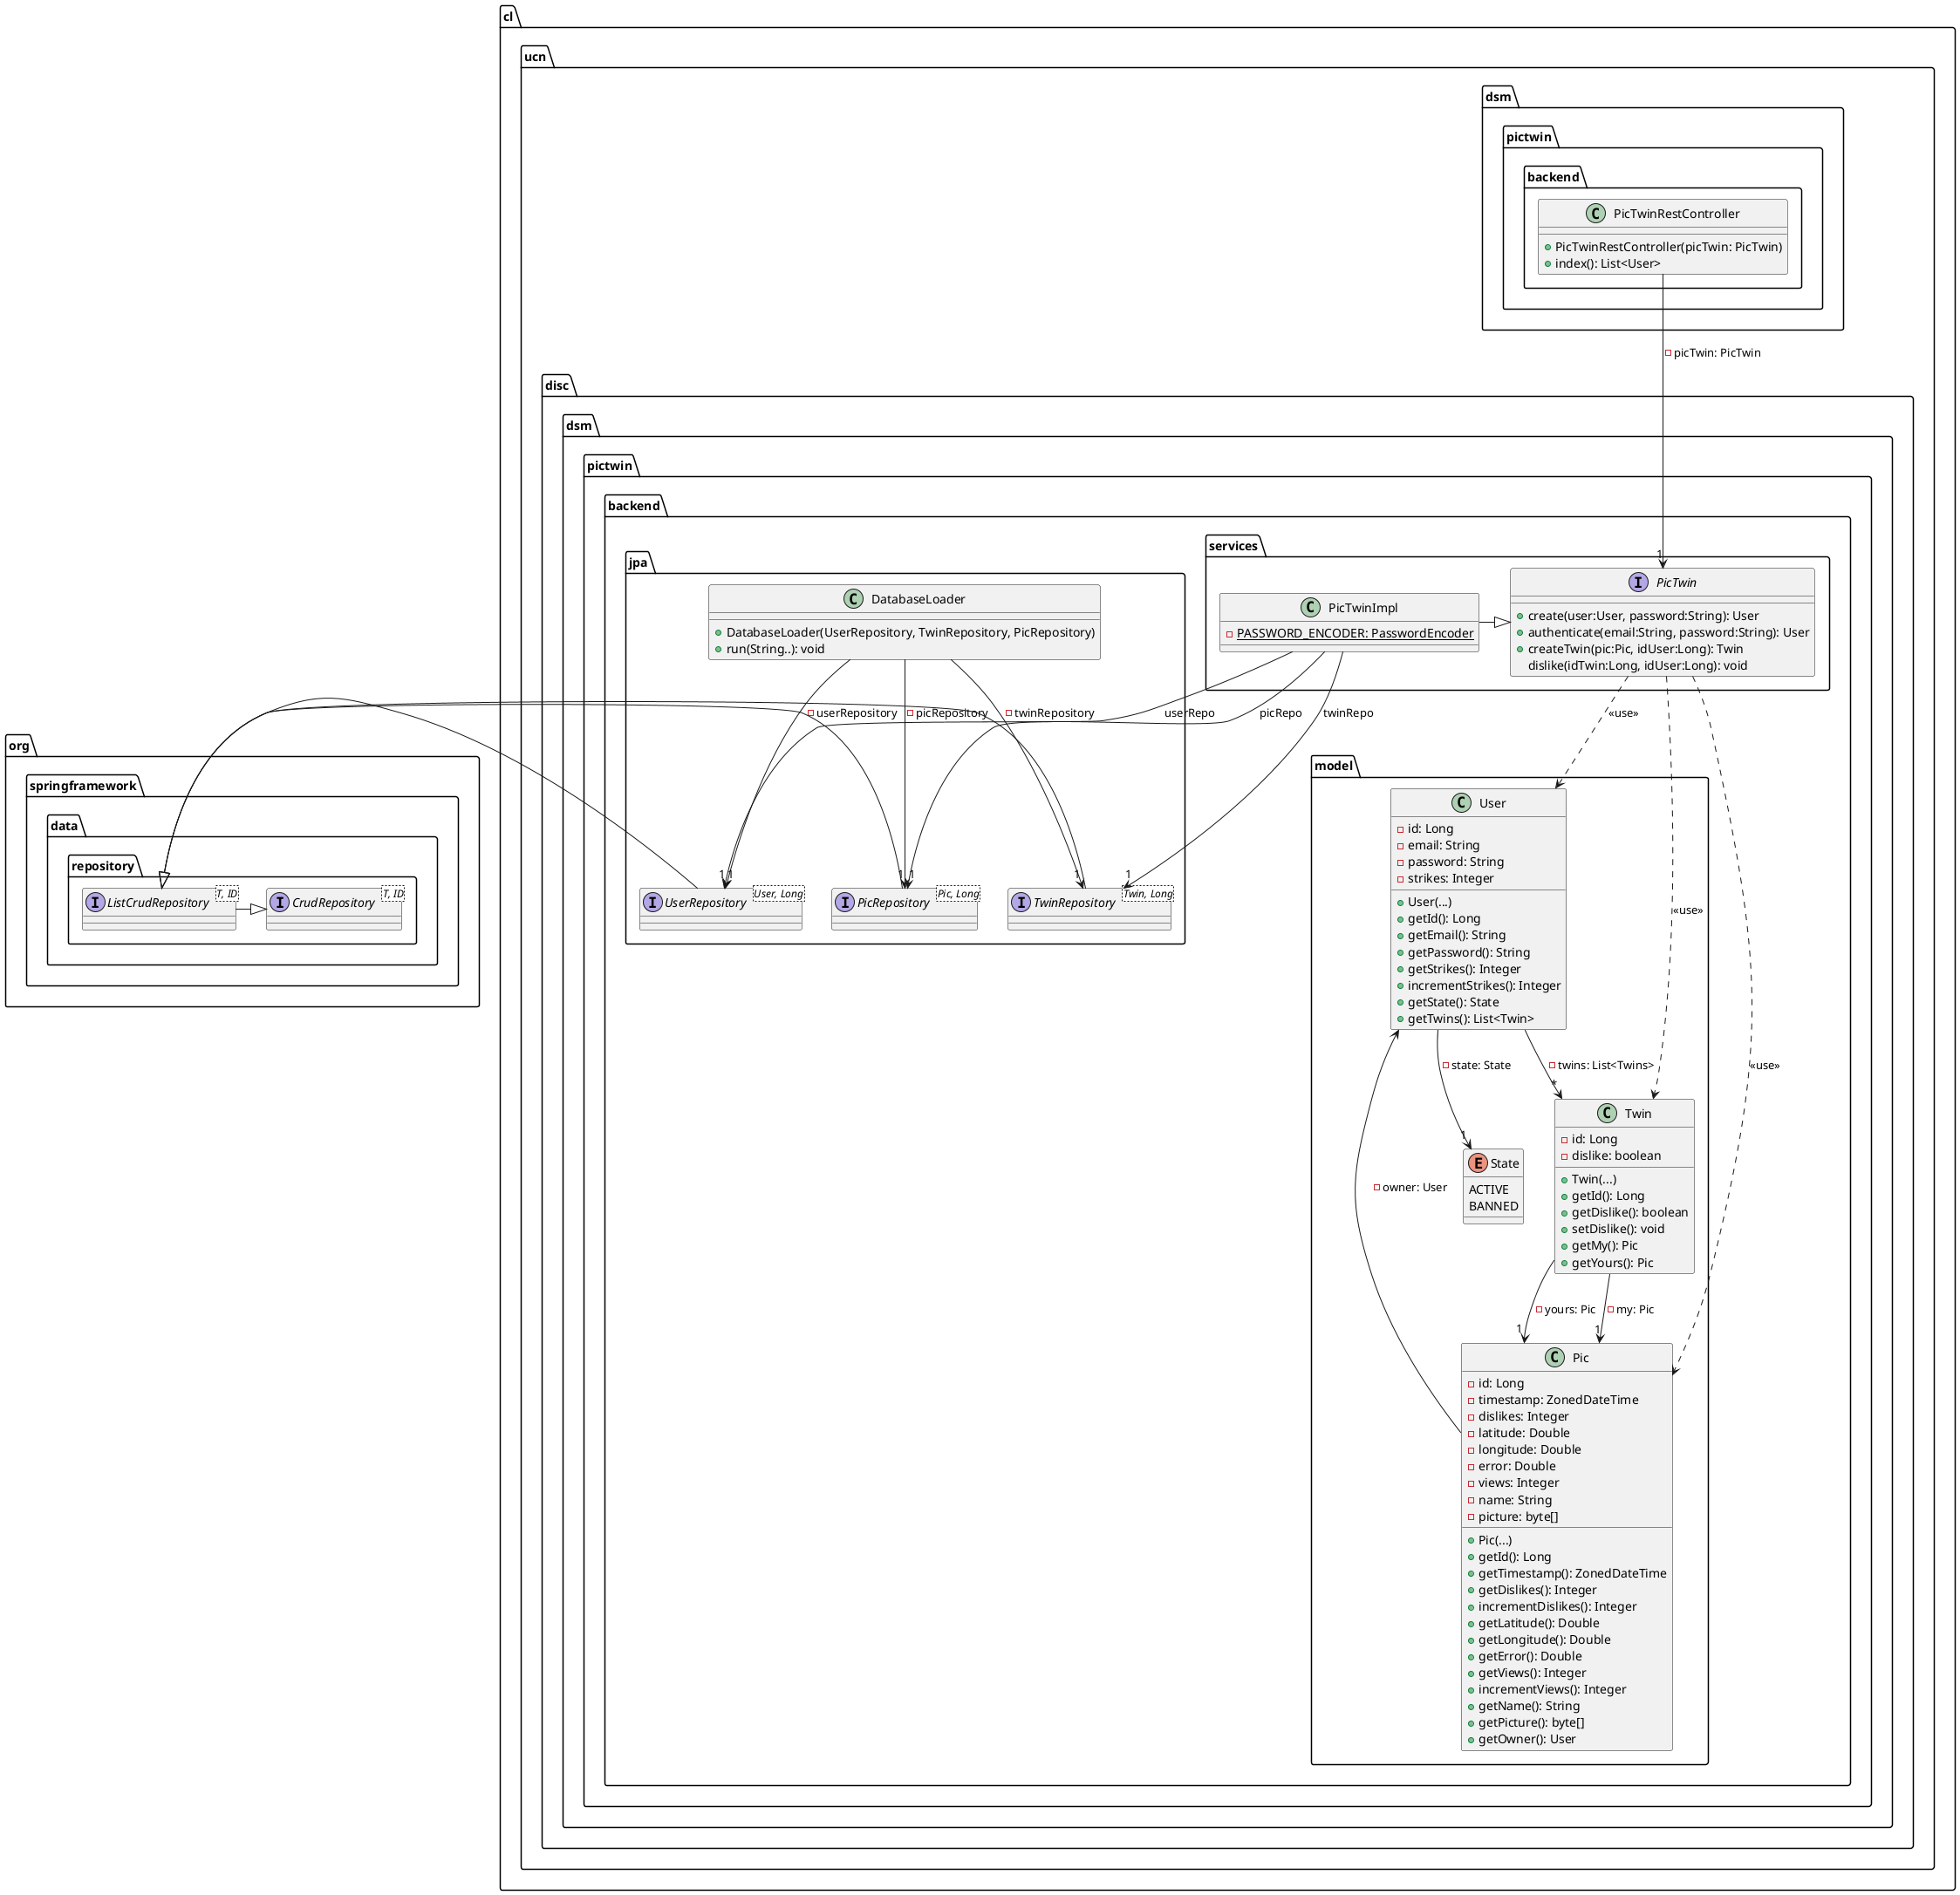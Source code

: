 @startuml
'https://plantuml.com/sequence-diagram

package cl.ucn.disc.dsm.pictwin.backend.model {
    class User{
        -id: Long
        -email: String
        -password: String
        -strikes: Integer

        +User(...)
        +getId(): Long
        +getEmail(): String
        +getPassword(): String
        +getStrikes(): Integer
        +incrementStrikes(): Integer
        +getState(): State
        +getTwins(): List<Twin>
    }

    class Twin{
        -id: Long
        -dislike: boolean

        +Twin(...)
        +getId(): Long
        +getDislike(): boolean
        +setDislike(): void
        +getMy(): Pic
        +getYours(): Pic
    }

    class Pic{
        -id: Long
        -timestamp: ZonedDateTime
        -dislikes: Integer
        -latitude: Double
        -longitude: Double
        -error: Double
        -views: Integer
        -name: String
        -picture: byte[]

        +Pic(...)
        +getId(): Long
        +getTimestamp(): ZonedDateTime
        +getDislikes(): Integer
        +incrementDislikes(): Integer
        +getLatitude(): Double
        +getLongitude(): Double
        +getError(): Double
        +getViews(): Integer
        +incrementViews(): Integer
        +getName(): String
        +getPicture(): byte[]
        +getOwner(): User
    }

    enum State{
        ACTIVE
        BANNED
    }
}

package org.springframework.data.repository {
    interface ListCrudRepository<T, ID>{}

    interface CrudRepository<T, ID>{}
}

package cl.ucn.disc.dsm.pictwin.backend.services {
    interface PicTwin{
        +create(user:User, password:String): User
        +authenticate(email:String, password:String): User
        +createTwin(pic:Pic, idUser:Long): Twin
        dislike(idTwin:Long, idUser:Long): void
    }

    class PicTwinImpl {
        {static}-PASSWORD_ENCODER: PasswordEncoder
    }
}

package cl.ucn.dsm.pictwin.backend {
    class PicTwinRestController {
        +PicTwinRestController(picTwin: PicTwin)
        +index(): List<User>
    }
}

package cl.ucn.disc.dsm.pictwin.backend.jpa {
    class DatabaseLoader {
        +DatabaseLoader(UserRepository, TwinRepository, PicRepository)
        +run(String..): void
    }

    interface UserRepository<User, Long> {}
    interface PicRepository<Pic, Long> {}
    interface TwinRepository<Twin, Long> {}
}

User --> "1" State : -state: State
User --> "*" Twin : -twins: List<Twins>

Twin --> "1" Pic : -yours: Pic
Twin --> "1" Pic : -my: Pic

Pic --> User : -owner: User

ListCrudRepository -|> CrudRepository

DatabaseLoader --> "1" UserRepository : -userRepository
DatabaseLoader --> "1" PicRepository : -picRepository
DatabaseLoader --> "1" TwinRepository : -twinRepository

UserRepository -|> ListCrudRepository
PicRepository -|> ListCrudRepository
TwinRepository -|> ListCrudRepository

PicTwinRestController --> "1" PicTwin : -picTwin: PicTwin

PicTwinImpl --> "1" UserRepository : userRepo
PicTwinImpl --> "1" PicRepository : picRepo
PicTwinImpl --> "1" TwinRepository : twinRepo
PicTwinImpl -|> PicTwin

PicTwin ..> User : <<use>>
PicTwin ..> Pic : <<use>>
PicTwin ..> Twin : <<use>>

@enduml
